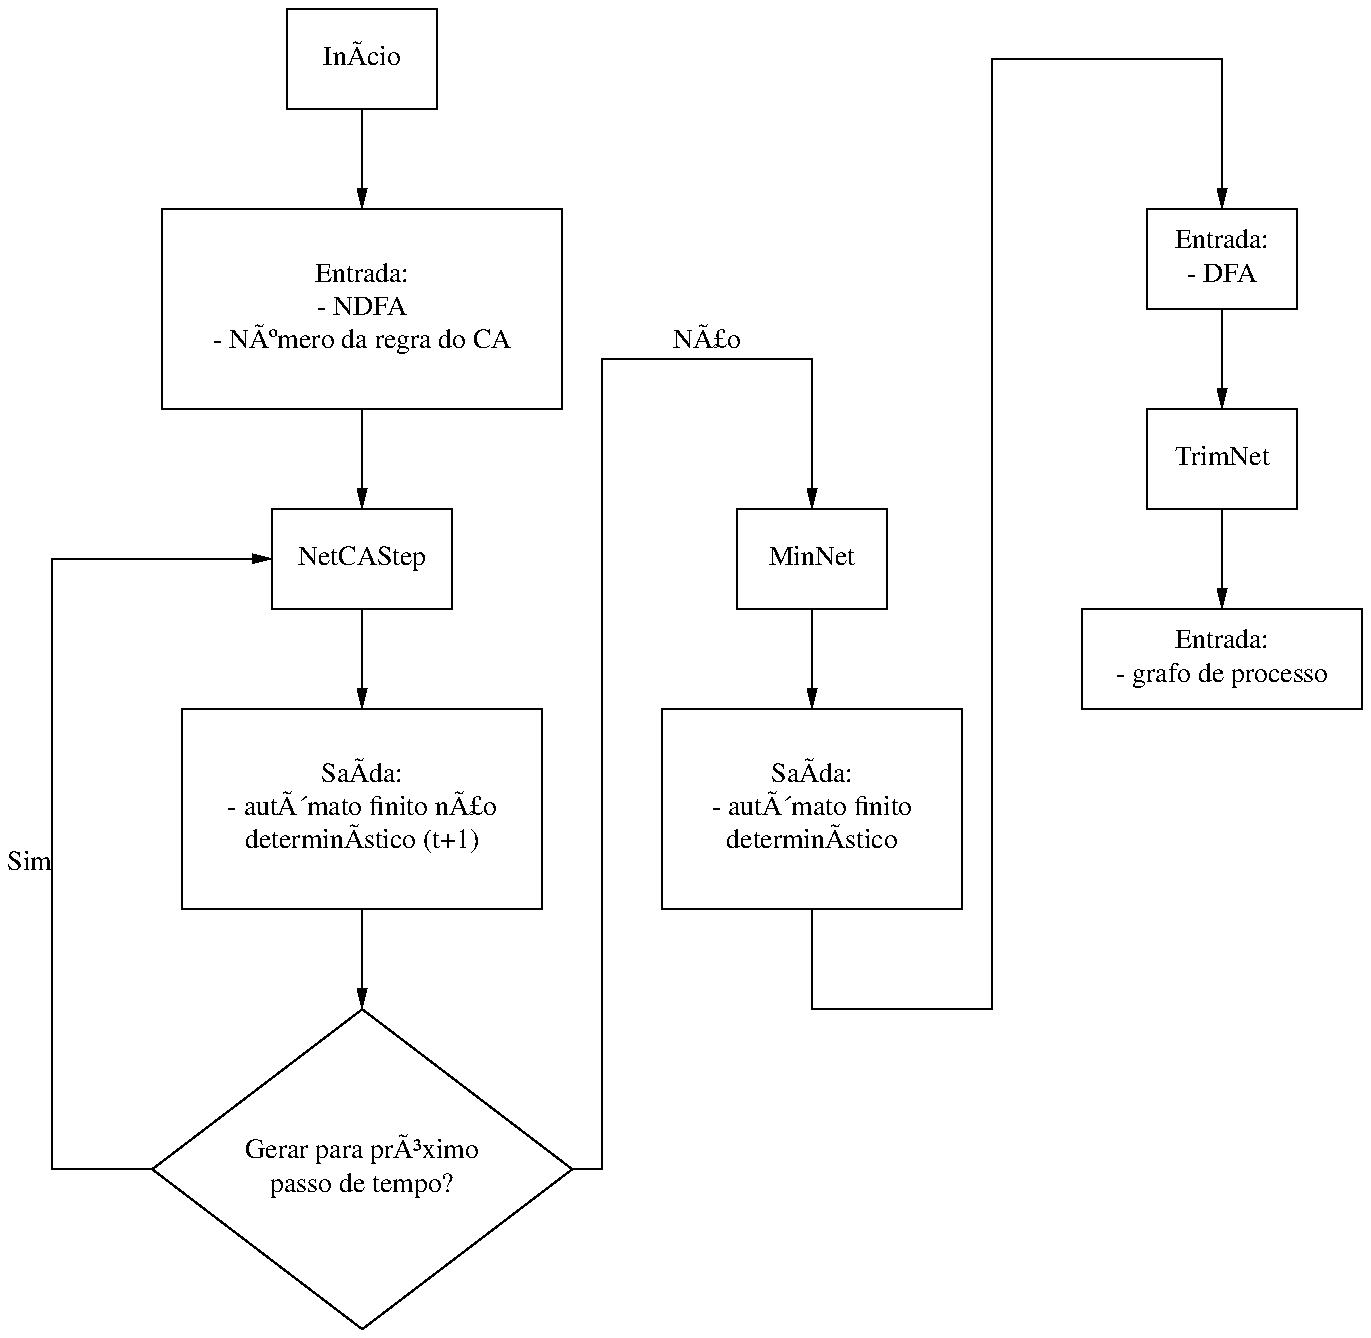 .PS
down;
box "Início";
arrow;
NDFA: box wid 2.0 height 1.0 rjust "Entrada:" "- NDFA" "- Número da regra do CA"
arrow;
NetCAStep: box wid 0.9 "NetCAStep";
arrow;
box wid 1.8 height 1.0 "Saída:" "- autômato finito não" "determinístico (t+1)";
arrow;
Decision: box wid 2.1 ht 1.6 "Gerar para próximo" "passo de tempo?" invis;
move to NetCAStep.ne;
move right 1.8;
down;
MinNet: box "MinNet";
down;
arrow;
MinNetOut: box wid 1.5 height 1.0 "Saída:" "- autômato finito" "determinístico";
move to NDFA.ne;
move right 3.3;
down;
InputDFA: box "Entrada:" "- DFA";
down;
arrow;
TrimNet: box "TrimNet";
arrow;
ProcessGraph: box wid 1.4 "Entrada:" "- grafo de processo"
line from Decision.n to Decision.e to Decision.s to Decision.w to Decision.n; 
line from Decision.w left;
line up NetCAStep.w.y-Decision.w.y "Sim" rjust;
arrow to NetCAStep.w;
line from Decision.e right 0.15;
line up MinNet.w.y-Decision.e.y then up then up;
line right MinNet.n.x-0.15-Decision.e.x "Não" above;
arrow to MinNet.n;
line from MinNetOut.s down then right 0.9 then up then up InputDFA.w.y-MinNetOut.s.y \
then up then up then right InputDFA.n.x-0.9-MinNetOut.s.x;
arrow down to InputDFA.n;
.PE

